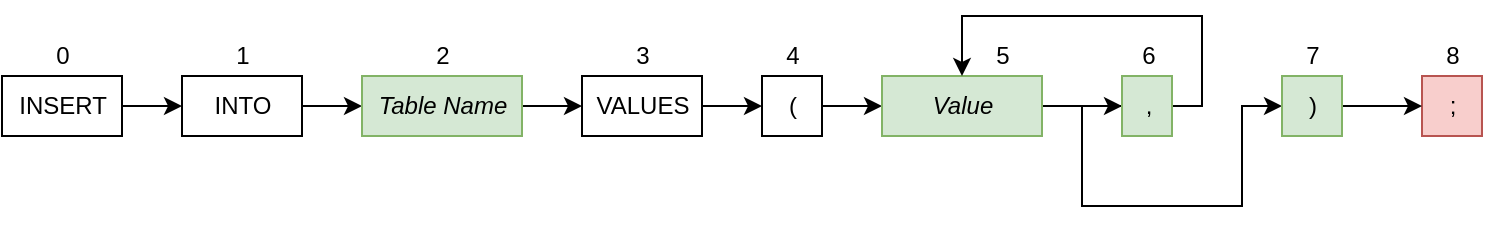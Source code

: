 <mxfile version="13.5.1" type="device"><diagram id="HH97DMklG3GvuwQJtJBX" name="Page-1"><mxGraphModel dx="1422" dy="755" grid="1" gridSize="10" guides="1" tooltips="1" connect="1" arrows="1" fold="1" page="1" pageScale="1" pageWidth="850" pageHeight="1100" math="0" shadow="0"><root><mxCell id="0"/><mxCell id="1" parent="0"/><mxCell id="w54cBLAl5rAkxmdbFsFD-27" style="edgeStyle=orthogonalEdgeStyle;rounded=0;orthogonalLoop=1;jettySize=auto;html=1;exitX=1;exitY=0.5;exitDx=0;exitDy=0;entryX=0;entryY=0.5;entryDx=0;entryDy=0;" edge="1" parent="1" source="w54cBLAl5rAkxmdbFsFD-1" target="w54cBLAl5rAkxmdbFsFD-3"><mxGeometry relative="1" as="geometry"/></mxCell><mxCell id="w54cBLAl5rAkxmdbFsFD-1" value="INSERT" style="html=1;" vertex="1" parent="1"><mxGeometry x="80" y="80" width="60" height="30" as="geometry"/></mxCell><mxCell id="w54cBLAl5rAkxmdbFsFD-2" value="0" style="text;html=1;align=center;verticalAlign=middle;resizable=0;points=[];autosize=1;" vertex="1" parent="1"><mxGeometry x="100" y="60" width="20" height="20" as="geometry"/></mxCell><mxCell id="w54cBLAl5rAkxmdbFsFD-28" style="edgeStyle=orthogonalEdgeStyle;rounded=0;orthogonalLoop=1;jettySize=auto;html=1;exitX=1;exitY=0.5;exitDx=0;exitDy=0;entryX=0;entryY=0.5;entryDx=0;entryDy=0;" edge="1" parent="1" source="w54cBLAl5rAkxmdbFsFD-3" target="w54cBLAl5rAkxmdbFsFD-5"><mxGeometry relative="1" as="geometry"/></mxCell><mxCell id="w54cBLAl5rAkxmdbFsFD-3" value="INTO" style="html=1;" vertex="1" parent="1"><mxGeometry x="170" y="80" width="60" height="30" as="geometry"/></mxCell><mxCell id="w54cBLAl5rAkxmdbFsFD-4" value="1" style="text;html=1;align=center;verticalAlign=middle;resizable=0;points=[];autosize=1;" vertex="1" parent="1"><mxGeometry x="190" y="60" width="20" height="20" as="geometry"/></mxCell><mxCell id="w54cBLAl5rAkxmdbFsFD-29" style="edgeStyle=orthogonalEdgeStyle;rounded=0;orthogonalLoop=1;jettySize=auto;html=1;exitX=1;exitY=0.5;exitDx=0;exitDy=0;entryX=0;entryY=0.5;entryDx=0;entryDy=0;" edge="1" parent="1" source="w54cBLAl5rAkxmdbFsFD-5" target="w54cBLAl5rAkxmdbFsFD-45"><mxGeometry relative="1" as="geometry"><mxPoint x="370" y="95" as="targetPoint"/></mxGeometry></mxCell><mxCell id="w54cBLAl5rAkxmdbFsFD-5" value="&lt;i&gt;Table Name&lt;/i&gt;" style="html=1;fillColor=#d5e8d4;strokeColor=#82b366;" vertex="1" parent="1"><mxGeometry x="260" y="80" width="80" height="30" as="geometry"/></mxCell><mxCell id="w54cBLAl5rAkxmdbFsFD-6" value="2" style="text;html=1;align=center;verticalAlign=middle;resizable=0;points=[];autosize=1;" vertex="1" parent="1"><mxGeometry x="290" y="60" width="20" height="20" as="geometry"/></mxCell><mxCell id="w54cBLAl5rAkxmdbFsFD-44" style="edgeStyle=orthogonalEdgeStyle;rounded=0;orthogonalLoop=1;jettySize=auto;html=1;exitX=1;exitY=0.5;exitDx=0;exitDy=0;entryX=0;entryY=0.5;entryDx=0;entryDy=0;" edge="1" source="w54cBLAl5rAkxmdbFsFD-45" target="w54cBLAl5rAkxmdbFsFD-48" parent="1"><mxGeometry relative="1" as="geometry"/></mxCell><mxCell id="w54cBLAl5rAkxmdbFsFD-45" value="VALUES" style="html=1;" vertex="1" parent="1"><mxGeometry x="370" y="80" width="60" height="30" as="geometry"/></mxCell><mxCell id="w54cBLAl5rAkxmdbFsFD-46" value="3" style="text;html=1;align=center;verticalAlign=middle;resizable=0;points=[];autosize=1;" vertex="1" parent="1"><mxGeometry x="390" y="60" width="20" height="20" as="geometry"/></mxCell><mxCell id="w54cBLAl5rAkxmdbFsFD-47" style="edgeStyle=orthogonalEdgeStyle;rounded=0;orthogonalLoop=1;jettySize=auto;html=1;exitX=1;exitY=0.5;exitDx=0;exitDy=0;entryX=0;entryY=0.5;entryDx=0;entryDy=0;" edge="1" source="w54cBLAl5rAkxmdbFsFD-48" target="w54cBLAl5rAkxmdbFsFD-51" parent="1"><mxGeometry relative="1" as="geometry"/></mxCell><mxCell id="w54cBLAl5rAkxmdbFsFD-48" value="(" style="html=1;" vertex="1" parent="1"><mxGeometry x="460" y="80" width="30" height="30" as="geometry"/></mxCell><mxCell id="w54cBLAl5rAkxmdbFsFD-49" value="4" style="text;html=1;align=center;verticalAlign=middle;resizable=0;points=[];autosize=1;" vertex="1" parent="1"><mxGeometry x="465" y="60" width="20" height="20" as="geometry"/></mxCell><mxCell id="w54cBLAl5rAkxmdbFsFD-50" style="edgeStyle=orthogonalEdgeStyle;rounded=0;orthogonalLoop=1;jettySize=auto;html=1;exitX=1;exitY=0.5;exitDx=0;exitDy=0;entryX=0;entryY=0.5;entryDx=0;entryDy=0;" edge="1" source="w54cBLAl5rAkxmdbFsFD-51" target="w54cBLAl5rAkxmdbFsFD-56" parent="1"><mxGeometry relative="1" as="geometry"><mxPoint x="650" y="95" as="targetPoint"/></mxGeometry></mxCell><mxCell id="w54cBLAl5rAkxmdbFsFD-51" value="&lt;i&gt;Value&lt;/i&gt;" style="html=1;fillColor=#d5e8d4;strokeColor=#82b366;" vertex="1" parent="1"><mxGeometry x="520" y="80" width="80" height="30" as="geometry"/></mxCell><mxCell id="w54cBLAl5rAkxmdbFsFD-52" value="5" style="text;html=1;align=center;verticalAlign=middle;resizable=0;points=[];autosize=1;" vertex="1" parent="1"><mxGeometry x="570" y="60" width="20" height="20" as="geometry"/></mxCell><mxCell id="w54cBLAl5rAkxmdbFsFD-53" value=";" style="html=1;fillColor=#f8cecc;strokeColor=#b85450;" vertex="1" parent="1"><mxGeometry x="790" y="80" width="30" height="30" as="geometry"/></mxCell><mxCell id="w54cBLAl5rAkxmdbFsFD-54" value="8" style="text;html=1;align=center;verticalAlign=middle;resizable=0;points=[];autosize=1;" vertex="1" parent="1"><mxGeometry x="795" y="60" width="20" height="20" as="geometry"/></mxCell><mxCell id="w54cBLAl5rAkxmdbFsFD-55" style="edgeStyle=orthogonalEdgeStyle;rounded=0;orthogonalLoop=1;jettySize=auto;html=1;exitX=1;exitY=0.5;exitDx=0;exitDy=0;entryX=0.5;entryY=0;entryDx=0;entryDy=0;" edge="1" source="w54cBLAl5rAkxmdbFsFD-56" parent="1" target="w54cBLAl5rAkxmdbFsFD-51"><mxGeometry relative="1" as="geometry"><mxPoint x="570" y="30" as="targetPoint"/><Array as="points"><mxPoint x="680" y="95"/><mxPoint x="680" y="50"/><mxPoint x="560" y="50"/></Array></mxGeometry></mxCell><mxCell id="w54cBLAl5rAkxmdbFsFD-61" style="edgeStyle=orthogonalEdgeStyle;rounded=0;orthogonalLoop=1;jettySize=auto;html=1;exitX=1;exitY=0.5;exitDx=0;exitDy=0;entryX=0;entryY=0.5;entryDx=0;entryDy=0;" edge="1" parent="1" source="w54cBLAl5rAkxmdbFsFD-56" target="w54cBLAl5rAkxmdbFsFD-59"><mxGeometry relative="1" as="geometry"><Array as="points"><mxPoint x="620" y="95"/><mxPoint x="620" y="145"/><mxPoint x="700" y="145"/><mxPoint x="700" y="95"/></Array></mxGeometry></mxCell><mxCell id="w54cBLAl5rAkxmdbFsFD-56" value="," style="html=1;fillColor=#d5e8d4;strokeColor=#82b366;" vertex="1" parent="1"><mxGeometry x="640" y="80" width="25" height="30" as="geometry"/></mxCell><mxCell id="w54cBLAl5rAkxmdbFsFD-57" value="6" style="text;html=1;align=center;verticalAlign=middle;resizable=0;points=[];autosize=1;" vertex="1" parent="1"><mxGeometry x="642.5" y="60" width="20" height="20" as="geometry"/></mxCell><mxCell id="w54cBLAl5rAkxmdbFsFD-58" style="edgeStyle=orthogonalEdgeStyle;rounded=0;orthogonalLoop=1;jettySize=auto;html=1;exitX=1;exitY=0.5;exitDx=0;exitDy=0;entryX=0;entryY=0.5;entryDx=0;entryDy=0;" edge="1" source="w54cBLAl5rAkxmdbFsFD-59" parent="1" target="w54cBLAl5rAkxmdbFsFD-53"><mxGeometry relative="1" as="geometry"><mxPoint x="780" y="95" as="targetPoint"/></mxGeometry></mxCell><mxCell id="w54cBLAl5rAkxmdbFsFD-59" value=")" style="html=1;fillColor=#d5e8d4;strokeColor=#82b366;" vertex="1" parent="1"><mxGeometry x="720" y="80" width="30" height="30" as="geometry"/></mxCell><mxCell id="w54cBLAl5rAkxmdbFsFD-60" value="7" style="text;html=1;align=center;verticalAlign=middle;resizable=0;points=[];autosize=1;" vertex="1" parent="1"><mxGeometry x="725" y="60" width="20" height="20" as="geometry"/></mxCell></root></mxGraphModel></diagram></mxfile>